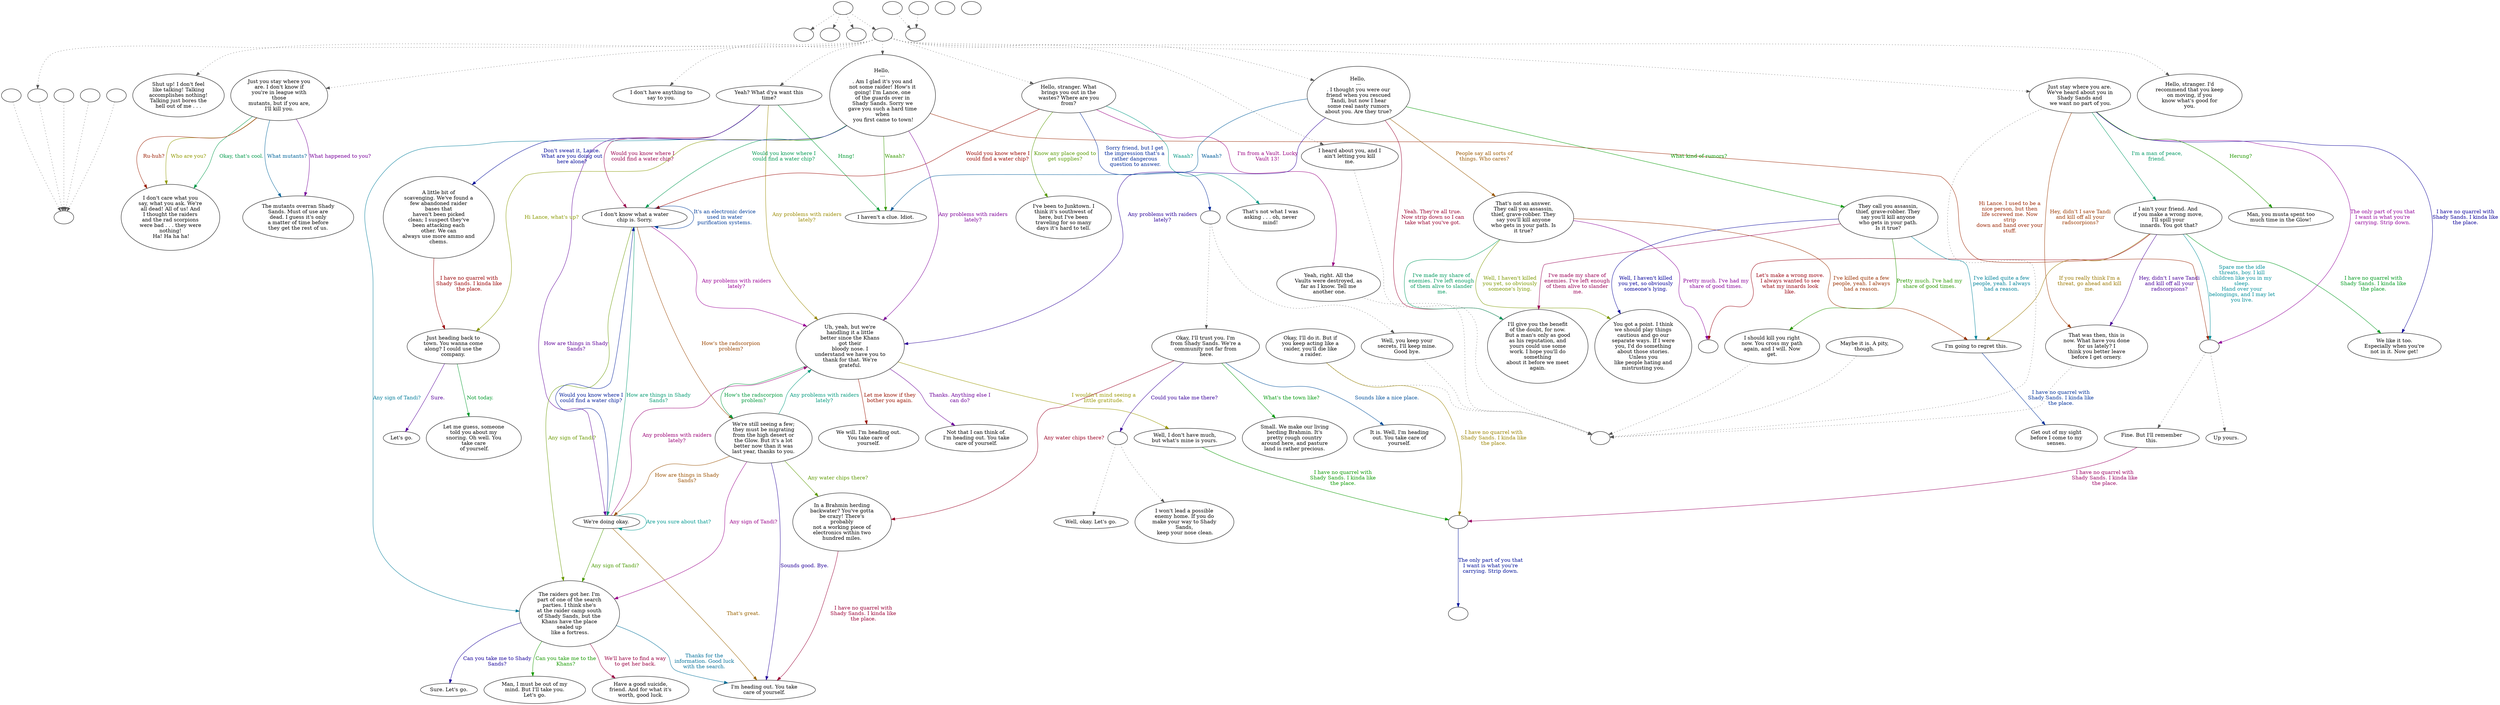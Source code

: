 digraph LANCE {
  "start" [style=filled       fillcolor="#FFFFFF"       color="#000000"]
  "start" -> "critter_p_proc" [style=dotted color="#555555"]
  "start" -> "destroy_p_proc" [style=dotted color="#555555"]
  "start" -> "pickup_p_proc" [style=dotted color="#555555"]
  "start" -> "talk_p_proc" [style=dotted color="#555555"]
  "start" [label=""]
  "critter_p_proc" [style=filled       fillcolor="#FFFFFF"       color="#000000"]
  "critter_p_proc" [label=""]
  "destroy_p_proc" [style=filled       fillcolor="#FFFFFF"       color="#000000"]
  "destroy_p_proc" [label=""]
  "pickup_p_proc" [style=filled       fillcolor="#FFFFFF"       color="#000000"]
  "pickup_p_proc" [label=""]
  "talk_p_proc" [style=filled       fillcolor="#FFFFFF"       color="#000000"]
  "talk_p_proc" -> "get_reaction" [style=dotted color="#555555"]
  "talk_p_proc" -> "Lance52" [style=dotted color="#555555"]
  "talk_p_proc" -> "Lance49" [style=dotted color="#555555"]
  "talk_p_proc" -> "Lance02" [style=dotted color="#555555"]
  "talk_p_proc" -> "Lance03" [style=dotted color="#555555"]
  "talk_p_proc" -> "Lance00" [style=dotted color="#555555"]
  "talk_p_proc" -> "Lance01" [style=dotted color="#555555"]
  "talk_p_proc" -> "Lance04" [style=dotted color="#555555"]
  "talk_p_proc" -> "Lance05" [style=dotted color="#555555"]
  "talk_p_proc" -> "Lance07" [style=dotted color="#555555"]
  "talk_p_proc" -> "Lance06" [style=dotted color="#555555"]
  "talk_p_proc" [label=""]
  "Lance00" [style=filled       fillcolor="#FFFFFF"       color="#000000"]
  "Lance00" -> "BottomReact" [style=dotted color="#555555"]
  "Lance00" [label="Just stay where you are.\nWe've heard about you in\nShady Sands and\n we want no part of you."]
  "Lance00" -> "Lance00a" [label="The only part of you that\nI want is what you're\ncarrying. Strip down." color="#910099" fontcolor="#910099"]
  "Lance00" -> "Lance10" [label="I'm a man of peace,\nfriend." color="#009964" fontcolor="#009964"]
  "Lance00" -> "Lance11" [label="Hey, didn't I save Tandi\nand kill off all your\nradscorpions?" color="#993800" fontcolor="#993800"]
  "Lance00" -> "Lance12" [label="I have no quarrel with\nShady Sands. I kinda like\nthe place." color="#0B0099" fontcolor="#0B0099"]
  "Lance00" -> "Lance13" [label="Herung?" color="#229900" fontcolor="#229900"]
  "Lance00a" [style=filled       fillcolor="#FFFFFF"       color="#000000"]
  "Lance00a" -> "Lance08" [style=dotted color="#555555"]
  "Lance00a" -> "Lance09" [style=dotted color="#555555"]
  "Lance00a" [label=""]
  "Lance01" [style=filled       fillcolor="#FFFFFF"       color="#000000"]
  "Lance01" -> "BottomReact" [style=dotted color="#555555"]
  "Lance01" [label="I heard about you, and I\nain't letting you kill\nme."]
  "Lance02" [style=filled       fillcolor="#FFFFFF"       color="#000000"]
  "Lance02" [label="I don't have anything to\nsay to you."]
  "Lance03" [style=filled       fillcolor="#FFFFFF"       color="#000000"]
  "Lance03" [label="Yeah? What d'ya want this\ntime?"]
  "Lance03" -> "Lance14" [label="Would you know where I\ncould find a water chip?" color="#99004E" fontcolor="#99004E"]
  "Lance03" -> "Lance15" [label="Any sign of Tandi?" color="#007B99" fontcolor="#007B99"]
  "Lance03" -> "Lance16" [label="Any problems with raiders\nlately?" color="#998A00" fontcolor="#998A00"]
  "Lance03" -> "Lance17" [label="How are things in Shady\nSands?" color="#5E0099" fontcolor="#5E0099"]
  "Lance03" -> "Lance18" [label="Hnng!" color="#009931" fontcolor="#009931"]
  "Lance04" [style=filled       fillcolor="#FFFFFF"       color="#000000"]
  "Lance04" [label="Hello, stranger. What\nbrings you out in the\nwastes? Where are you\nfrom?"]
  "Lance04" -> "Lance14" [label="Would you know where I\ncould find a water chip?" color="#990500" fontcolor="#990500"]
  "Lance04" -> "Lance04a" [label="Sorry friend, but I get\nthe impression that's a\nrather dangerous\n question to answer." color="#002899" fontcolor="#002899"]
  "Lance04" -> "Lance22" [label="Know any place good to\nget supplies?" color="#559900" fontcolor="#559900"]
  "Lance04" -> "Lance23" [label="I'm from a Vault. Lucky\nVault 13!" color="#990081" fontcolor="#990081"]
  "Lance04" -> "Lance24" [label="Waaah?" color="#009984" fontcolor="#009984"]
  "Lance04a" [style=filled       fillcolor="#FFFFFF"       color="#000000"]
  "Lance04a" -> "Lance19" [style=dotted color="#555555"]
  "Lance04a" -> "Lance20" [style=dotted color="#555555"]
  "Lance04a" [label=""]
  "Lance05" [style=filled       fillcolor="#FFFFFF"       color="#000000"]
  "Lance05" [label="Hello, stranger. I'd\nrecommend that you keep\non moving, if you\nknow what's good for\nyou."]
  "Lance06" [style=filled       fillcolor="#FFFFFF"       color="#000000"]
  "Lance06" [label="Hello, \n---\n. I thought you were our\nfriend when you rescued\nTandi, but now I hear\nsome real nasty rumors\nabout you. Are they true?"]
  "Lance06" -> "Lance25" [label="People say all sorts of\nthings. Who cares?" color="#995700" fontcolor="#995700"]
  "Lance06" -> "Lance16" [label="Any problems with raiders\nlately?" color="#2B0099" fontcolor="#2B0099"]
  "Lance06" -> "Lance26" [label="What kind of rumors?" color="#029900" fontcolor="#029900"]
  "Lance06" -> "Lance28" [label="Yeah. They're all true.\nNow strip down so I can\ntake what you've got." color="#99002F" fontcolor="#99002F"]
  "Lance06" -> "Lance18" [label="Waaah?" color="#005B99" fontcolor="#005B99"]
  "Lance07" [style=filled       fillcolor="#FFFFFF"       color="#000000"]
  "Lance07" [label="Hello, \n---\n. Am I glad it's you and\nnot some raider! How's it\ngoing! I'm Lance, one\nof the guards over in\nShady Sands. Sorry we\ngave you such a hard time\nwhen\n you first came to town!"]
  "Lance07" -> "Lance29" [label="Hi Lance, what's up?" color="#889900" fontcolor="#889900"]
  "Lance07" -> "Lance16" [label="Any problems with raiders\nlately?" color="#7D0099" fontcolor="#7D0099"]
  "Lance07" -> "Lance14" [label="Would you know where I\ncould find a water chip?" color="#009951" fontcolor="#009951"]
  "Lance07" -> "Lance00a" [label="Hi Lance. I used to be a\nnice person, but then\nlife screwed me. Now\nstrip\ndown and hand over your\nstuff." color="#992400" fontcolor="#992400"]
  "Lance07" -> "Lance30" [label="Don't sweat it, Lance.\nWhat are you doing out\nhere alone?" color="#000999" fontcolor="#000999"]
  "Lance07" -> "Lance18" [label="Waaah?" color="#359900" fontcolor="#359900"]
  "Lance08" [style=filled       fillcolor="#FFFFFF"       color="#000000"]
  "Lance08" [label="Fine. But I'll remember\nthis."]
  "Lance08" -> "LanceLoot" [label="I have no quarrel with\nShady Sands. I kinda like\nthe place." color="#990062" fontcolor="#990062"]
  "Lance09" [style=filled       fillcolor="#FFFFFF"       color="#000000"]
  "Lance09" [label="Up yours."]
  "Lance10" [style=filled       fillcolor="#FFFFFF"       color="#000000"]
  "Lance10" [label="I ain't your friend. And\nif you make a wrong move,\nI'll spill your\n innards. You got that?"]
  "Lance10" -> "Lance00a" [label="Spare me the idle\nthreats, boy. I kill\nchildren like you in my\nsleep.\nHand over your\nbelongings, and I may let\nyou live." color="#008E99" fontcolor="#008E99"]
  "Lance10" -> "Lance31" [label="If you really think I'm a\nthreat, go ahead and kill\nme." color="#997700" fontcolor="#997700"]
  "Lance10" -> "Lance11" [label="Hey, didn't I save Tandi\nand kill off all your\nradscorpions?" color="#4A0099" fontcolor="#4A0099"]
  "Lance10" -> "Lance12" [label="I have no quarrel with\nShady Sands. I kinda like\nthe place." color="#00991E" fontcolor="#00991E"]
  "Lance10" -> "LanceCombat" [label="Let's make a wrong move.\nI always wanted to see\nwhat my innards look\nlike." color="#99000F" fontcolor="#99000F"]
  "Lance11" [style=filled       fillcolor="#FFFFFF"       color="#000000"]
  "Lance11" -> "BottomReact" [style=dotted color="#555555"]
  "Lance11" [label="That was then, this is\nnow. What have you done\nfor us lately? I\nthink you better leave\nbefore I get ornery."]
  "Lance12" [style=filled       fillcolor="#FFFFFF"       color="#000000"]
  "Lance12" [label="We like it too.\nEspecially when you're\nnot in it. Now get!"]
  "Lance13" [style=filled       fillcolor="#FFFFFF"       color="#000000"]
  "Lance13" [label="Man, you musta spent too\nmuch time in the Glow!"]
  "Lance14" [style=filled       fillcolor="#FFFFFF"       color="#000000"]
  "Lance14" [label="I don't know what a water\nchip is. Sorry."]
  "Lance14" -> "Lance14" [label="It's an electronic device\nused in water\npurification systems." color="#003C99" fontcolor="#003C99"]
  "Lance14" -> "Lance15" [label="Any sign of Tandi?" color="#689900" fontcolor="#689900"]
  "Lance14" -> "Lance16" [label="Any problems with raiders\nlately?" color="#990095" fontcolor="#990095"]
  "Lance14" -> "Lance17" [label="How are things in Shady\nSands?" color="#009970" fontcolor="#009970"]
  "Lance14" -> "Lance32" [label="How's the radscorpion\nproblem?" color="#994400" fontcolor="#994400"]
  "Lance15" [style=filled       fillcolor="#FFFFFF"       color="#000000"]
  "Lance15" [label="The raiders got her. I'm\npart of one of the search\nparties. I think she's\nat the raider camp south\nof Shady Sands, but the\nKhans have the place\nsealed up\n like a fortress."]
  "Lance15" -> "Lance33" [label="Can you take me to Shady\nSands?" color="#170099" fontcolor="#170099"]
  "Lance15" -> "Lance34" [label="Can you take me to the\nKhans?" color="#169900" fontcolor="#169900"]
  "Lance15" -> "Lance35" [label="We'll have to find a way\nto get her back." color="#990042" fontcolor="#990042"]
  "Lance15" -> "Lance36" [label="Thanks for the\ninformation. Good luck\nwith the search." color="#006F99" fontcolor="#006F99"]
  "Lance16" [style=filled       fillcolor="#FFFFFF"       color="#000000"]
  "Lance16" [label="Uh, yeah, but we're\nhandling it a little\nbetter since the Khans\ngot their\nbloody nose. I\nunderstand we have you to\nthank for that. We're\ngrateful."]
  "Lance16" -> "Lance37" [label="I wouldn't mind seeing a\nlittle gratitude." color="#999700" fontcolor="#999700"]
  "Lance16" -> "Lance38" [label="Thanks. Anything else I\ncan do?" color="#6A0099" fontcolor="#6A0099"]
  "Lance16" -> "Lance32" [label="How's the radscorpion\nproblem?" color="#00993D" fontcolor="#00993D"]
  "Lance16" -> "Lance39" [label="Let me know if they\nbother you again." color="#991100" fontcolor="#991100"]
  "Lance17" [style=filled       fillcolor="#FFFFFF"       color="#000000"]
  "Lance17" [label="We're doing okay."]
  "Lance17" -> "Lance14" [label="Would you know where I\ncould find a water chip?" color="#001C99" fontcolor="#001C99"]
  "Lance17" -> "Lance15" [label="Any sign of Tandi?" color="#499900" fontcolor="#499900"]
  "Lance17" -> "Lance16" [label="Any problems with raiders\nlately?" color="#990075" fontcolor="#990075"]
  "Lance17" -> "Lance17" [label="Are you sure about that?" color="#009990" fontcolor="#009990"]
  "Lance17" -> "Lance36" [label="That's great." color="#996300" fontcolor="#996300"]
  "Lance18" [style=filled       fillcolor="#FFFFFF"       color="#000000"]
  "Lance18" [label="I haven't a clue. Idiot."]
  "Lance19" [style=filled       fillcolor="#FFFFFF"       color="#000000"]
  "Lance19" [label="Okay, I'll trust you. I'm\nfrom Shady Sands. We're a\ncommunity not far from\n here."]
  "Lance19" -> "Lance19a" [label="Could you take me there?" color="#370099" fontcolor="#370099"]
  "Lance19" -> "Lance42" [label="What's the town like?" color="#00990A" fontcolor="#00990A"]
  "Lance19" -> "Lance43" [label="Any water chips there?" color="#990023" fontcolor="#990023"]
  "Lance19" -> "Lance48" [label="Sounds like a nice place." color="#004F99" fontcolor="#004F99"]
  "Lance19a" [style=filled       fillcolor="#FFFFFF"       color="#000000"]
  "Lance19a" -> "Lance40" [style=dotted color="#555555"]
  "Lance19a" -> "Lance41" [style=dotted color="#555555"]
  "Lance19a" [label=""]
  "Lance20" [style=filled       fillcolor="#FFFFFF"       color="#000000"]
  "Lance20" -> "BottomReact" [style=dotted color="#555555"]
  "Lance20" [label="Well, you keep your\nsecrets, I'll keep mine.\nGood bye."]
  "Lance21" [style=filled       fillcolor="#FFFFFF"       color="#000000"]
  "Lance21" -> "BottomReact" [style=dotted color="#555555"]
  "Lance21" [label="Maybe it is. A pity,\nthough."]
  "Lance22" [style=filled       fillcolor="#FFFFFF"       color="#000000"]
  "Lance22" [label="I've been to Junktown. I\nthink it's southwest of\nhere, but I've been\ntraveling for so many\ndays it's hard to tell."]
  "Lance23" [style=filled       fillcolor="#FFFFFF"       color="#000000"]
  "Lance23" -> "BottomReact" [style=dotted color="#555555"]
  "Lance23" [label="Yeah, right. All the\nVaults were destroyed, as\nfar as I know. Tell me\n another one."]
  "Lance24" [style=filled       fillcolor="#FFFFFF"       color="#000000"]
  "Lance24" [label="That's not what I was\nasking . . . oh, never\nmind!"]
  "Lance25" [style=filled       fillcolor="#FFFFFF"       color="#000000"]
  "Lance25" [label="That's not an answer.\nThey call you assassin,\nthief, grave-robber. They\nsay you'll kill anyone\nwho gets in your path. Is\nit true?"]
  "Lance25" -> "Lance44" [label="Well, I haven't killed\nyou yet, so obviously\nsomeone's lying." color="#7C9900" fontcolor="#7C9900"]
  "Lance25" -> "LanceCombat" [label="Pretty much. I've had my\nshare of good times." color="#890099" fontcolor="#890099"]
  "Lance25" -> "Lance28" [label="I've made my share of\nenemies. I've left enough\nof them alive to slander\n me." color="#00995D" fontcolor="#00995D"]
  "Lance25" -> "Lance31" [label="I've killed quite a few\npeople, yeah. I always\nhad a reason." color="#993000" fontcolor="#993000"]
  "Lance26" [style=filled       fillcolor="#FFFFFF"       color="#000000"]
  "Lance26" [label="They call you assassin,\nthief, grave-robber. They\nsay you'll kill anyone\nwho gets in your path.\nIs it true?"]
  "Lance26" -> "Lance44" [label="Well, I haven't killed\nyou yet, so obviously\nsomeone's lying." color="#040099" fontcolor="#040099"]
  "Lance26" -> "Lance45" [label="Pretty much. I've had my\nshare of good times." color="#299900" fontcolor="#299900"]
  "Lance26" -> "Lance28" [label="I've made my share of\nenemies. I've left enough\nof them alive to slander\n me." color="#990056" fontcolor="#990056"]
  "Lance26" -> "Lance31" [label="I've killed quite a few\npeople, yeah. I always\nhad a reason." color="#008299" fontcolor="#008299"]
  "Lance27" [style=filled       fillcolor="#FFFFFF"       color="#000000"]
  "Lance27" -> "BottomReact" [style=dotted color="#555555"]
  "Lance27" [label="Okay, I'll do it. But if\nyou keep acting like a\nraider, you'll die like\n a raider."]
  "Lance27" -> "LanceLoot" [label="I have no quarrel with\nShady Sands. I kinda like\nthe place." color="#998300" fontcolor="#998300"]
  "Lance28" [style=filled       fillcolor="#FFFFFF"       color="#000000"]
  "Lance28" [label="I'll give you the benefit\nof the doubt, for now.\nBut a man's only as good\nas his reputation, and\nyours could use some\nwork. I hope you'll do\nsomething\nabout it before we meet\nagain."]
  "Lance29" [style=filled       fillcolor="#FFFFFF"       color="#000000"]
  "Lance29" [label="Just heading back to\ntown. You wanna come\nalong? I could use the\ncompany."]
  "Lance29" -> "Lance46" [label="Sure." color="#560099" fontcolor="#560099"]
  "Lance29" -> "Lance47" [label="Not today." color="#00992A" fontcolor="#00992A"]
  "Lance30" [style=filled       fillcolor="#FFFFFF"       color="#000000"]
  "Lance30" [label="A little bit of\nscavenging. We've found a\nfew abandoned raider\nbases that\nhaven't been picked\nclean; I suspect they've\nbeen attacking each\nother. We can\nalways use more ammo and\nchems."]
  "Lance30" -> "Lance29" [label="I have no quarrel with\nShady Sands. I kinda like\nthe place." color="#990003" fontcolor="#990003"]
  "Lance31" [style=filled       fillcolor="#FFFFFF"       color="#000000"]
  "Lance31" [label="I'm going to regret this."]
  "Lance31" -> "Lance31a" [label="I have no quarrel with\nShady Sands. I kinda like\nthe place." color="#003099" fontcolor="#003099"]
  "Lance31a" [style=filled       fillcolor="#FFFFFF"       color="#000000"]
  "Lance31a" [label="Get out of my sight\nbefore I come to my\nsenses."]
  "Lance32" [style=filled       fillcolor="#FFFFFF"       color="#000000"]
  "Lance32" [label="We're still seeing a few;\nthey must be migrating\nfrom the high desert or\nthe Glow. But it's a lot\nbetter now than it was\nlast year, thanks to you."]
  "Lance32" -> "Lance43" [label="Any water chips there?" color="#5C9900" fontcolor="#5C9900"]
  "Lance32" -> "Lance15" [label="Any sign of Tandi?" color="#990089" fontcolor="#990089"]
  "Lance32" -> "Lance16" [label="Any problems with raiders\nlately?" color="#00997C" fontcolor="#00997C"]
  "Lance32" -> "Lance17" [label="How are things in Shady\nSands?" color="#995000" fontcolor="#995000"]
  "Lance32" -> "Lance36" [label="Sounds good. Bye." color="#230099" fontcolor="#230099"]
  "Lance33" [style=filled       fillcolor="#FFFFFF"       color="#000000"]
  "Lance33" [label="Sure. Let's go."]
  "Lance34" [style=filled       fillcolor="#FFFFFF"       color="#000000"]
  "Lance34" [label="Man, I must be out of my\nmind. But I'll take you.\nLet's go."]
  "Lance35" [style=filled       fillcolor="#FFFFFF"       color="#000000"]
  "Lance35" [label="Have a good suicide,\nfriend. And for what it's\nworth, good luck."]
  "Lance36" [style=filled       fillcolor="#FFFFFF"       color="#000000"]
  "Lance36" [label="I'm heading out. You take\ncare of yourself."]
  "Lance37" [style=filled       fillcolor="#FFFFFF"       color="#000000"]
  "Lance37" [label="Well, I don't have much,\nbut what's mine is yours."]
  "Lance37" -> "LanceLoot" [label="I have no quarrel with\nShady Sands. I kinda like\nthe place." color="#099900" fontcolor="#099900"]
  "Lance38" [style=filled       fillcolor="#FFFFFF"       color="#000000"]
  "Lance38" [label="Not that I can think of.\nI'm heading out. You take\ncare of yourself."]
  "Lance39" [style=filled       fillcolor="#FFFFFF"       color="#000000"]
  "Lance39" [label="We will. I'm heading out.\nYou take care of\nyourself."]
  "Lance40" [style=filled       fillcolor="#FFFFFF"       color="#000000"]
  "Lance40" [label="Well, okay. Let's go."]
  "Lance41" [style=filled       fillcolor="#FFFFFF"       color="#000000"]
  "Lance41" [label="I won't lead a possible\nenemy home. If you do\nmake your way to Shady\nSands,\n keep your nose clean."]
  "Lance42" [style=filled       fillcolor="#FFFFFF"       color="#000000"]
  "Lance42" [label="Small. We make our living\nherding Brahmin. It's\npretty rough country\naround here, and pasture\nland is rather precious."]
  "Lance43" [style=filled       fillcolor="#FFFFFF"       color="#000000"]
  "Lance43" [label="In a Brahmin herding\nbackwater? You've gotta\nbe crazy! There's\nprobably\nnot a working piece of\nelectronics within two\nhundred miles."]
  "Lance43" -> "Lance36" [label="I have no quarrel with\nShady Sands. I kinda like\nthe place." color="#990036" fontcolor="#990036"]
  "Lance44" [style=filled       fillcolor="#FFFFFF"       color="#000000"]
  "Lance44" [label="You got a point. I think\nwe should play things\ncautious and go our\nseparate ways. If I were\nyou, I'd do something\nabout those stories.\nUnless you\nlike people hating and\nmistrusting you."]
  "Lance45" [style=filled       fillcolor="#FFFFFF"       color="#000000"]
  "Lance45" -> "BottomReact" [style=dotted color="#555555"]
  "Lance45" [label="I should kill you right\nnow. You cross my path\nagain, and I will. Now\nget."]
  "Lance46" [style=filled       fillcolor="#FFFFFF"       color="#000000"]
  "Lance46" [label="Let's go."]
  "Lance47" [style=filled       fillcolor="#FFFFFF"       color="#000000"]
  "Lance47" [label="Let me guess, someone\ntold you about my\nsnoring. Oh well. You\ntake care\n of yourself."]
  "Lance48" [style=filled       fillcolor="#FFFFFF"       color="#000000"]
  "Lance48" [label="It is. Well, I'm heading\nout. You take care of\nyourself."]
  "Lance49" [style=filled       fillcolor="#FFFFFF"       color="#000000"]
  "Lance49" [label="Just you stay where you\nare. I don't know if\nyou're in league with\nthose\nmutants, but if you are,\nI'll kill you."]
  "Lance49" -> "Lance50" [label="What mutants?" color="#006399" fontcolor="#006399"]
  "Lance49" -> "Lance51" [label="Who are you?" color="#8F9900" fontcolor="#8F9900"]
  "Lance49" -> "Lance50" [label="What happened to you?" color="#760099" fontcolor="#760099"]
  "Lance49" -> "Lance51" [label="Okay, that's cool." color="#009949" fontcolor="#009949"]
  "Lance49" -> "Lance51" [label="Ru-huh?" color="#991D00" fontcolor="#991D00"]
  "Lance50" [style=filled       fillcolor="#FFFFFF"       color="#000000"]
  "Lance50" [label="The mutants overran Shady\nSands. Must of use are\ndead. I guess it's only\na matter of time before\nthey get the rest of us."]
  "Lance51" [style=filled       fillcolor="#FFFFFF"       color="#000000"]
  "Lance51" [label="I don't care what you\nsay, what you ask. We're\nall dead! All of us! And\nI thought the raiders\nand the rad scorpions\nwere bad . . . they were\nnothing!\n Ha! Ha ha ha!"]
  "Lance52" [style=filled       fillcolor="#FFFFFF"       color="#000000"]
  "Lance52" [label="Shut up! I don't feel\nlike talking! Talking\naccomplishes nothing!\nTalking just bores the\nhell out of me . . ."]
  "LanceCombat" [style=filled       fillcolor="#FFFFFF"       color="#000000"]
  "LanceCombat" [label=""]
  "LanceEnd" [style=filled       fillcolor="#FFFFFF"       color="#000000"]
  "LanceEnd" [label=""]
  "LanceLoot" [style=filled       fillcolor="#FFFFFF"       color="#000000"]
  "LanceLoot" [label=""]
  "LanceLoot" -> "LanceEnd" [label="The only part of you that\nI want is what you're\ncarrying. Strip down." color="#001099" fontcolor="#001099"]
  "get_reaction" [style=filled       fillcolor="#FFFFFF"       color="#000000"]
  "get_reaction" -> "ReactToLevel" [style=dotted color="#555555"]
  "get_reaction" [label=""]
  "ReactToLevel" [style=filled       fillcolor="#FFFFFF"       color="#000000"]
  "ReactToLevel" [label=""]
  "LevelToReact" [style=filled       fillcolor="#FFFFFF"       color="#000000"]
  "LevelToReact" [label=""]
  "UpReact" [style=filled       fillcolor="#FFFFFF"       color="#000000"]
  "UpReact" -> "ReactToLevel" [style=dotted color="#555555"]
  "UpReact" [label=""]
  "DownReact" [style=filled       fillcolor="#FFFFFF"       color="#000000"]
  "DownReact" -> "ReactToLevel" [style=dotted color="#555555"]
  "DownReact" [label=""]
  "BottomReact" [style=filled       fillcolor="#FFFFFF"       color="#000000"]
  "BottomReact" [label=""]
  "TopReact" [style=filled       fillcolor="#FFFFFF"       color="#000000"]
  "TopReact" [label=""]
  "BigUpReact" [style=filled       fillcolor="#FFFFFF"       color="#000000"]
  "BigUpReact" -> "ReactToLevel" [style=dotted color="#555555"]
  "BigUpReact" [label=""]
  "BigDownReact" [style=filled       fillcolor="#FFFFFF"       color="#000000"]
  "BigDownReact" -> "ReactToLevel" [style=dotted color="#555555"]
  "BigDownReact" [label=""]
  "UpReactLevel" [style=filled       fillcolor="#FFFFFF"       color="#000000"]
  "UpReactLevel" -> "LevelToReact" [style=dotted color="#555555"]
  "UpReactLevel" [label=""]
  "DownReactLevel" [style=filled       fillcolor="#FFFFFF"       color="#000000"]
  "DownReactLevel" -> "LevelToReact" [style=dotted color="#555555"]
  "DownReactLevel" [label=""]
  "Goodbyes" [style=filled       fillcolor="#FFFFFF"       color="#000000"]
  "Goodbyes" [label=""]
}